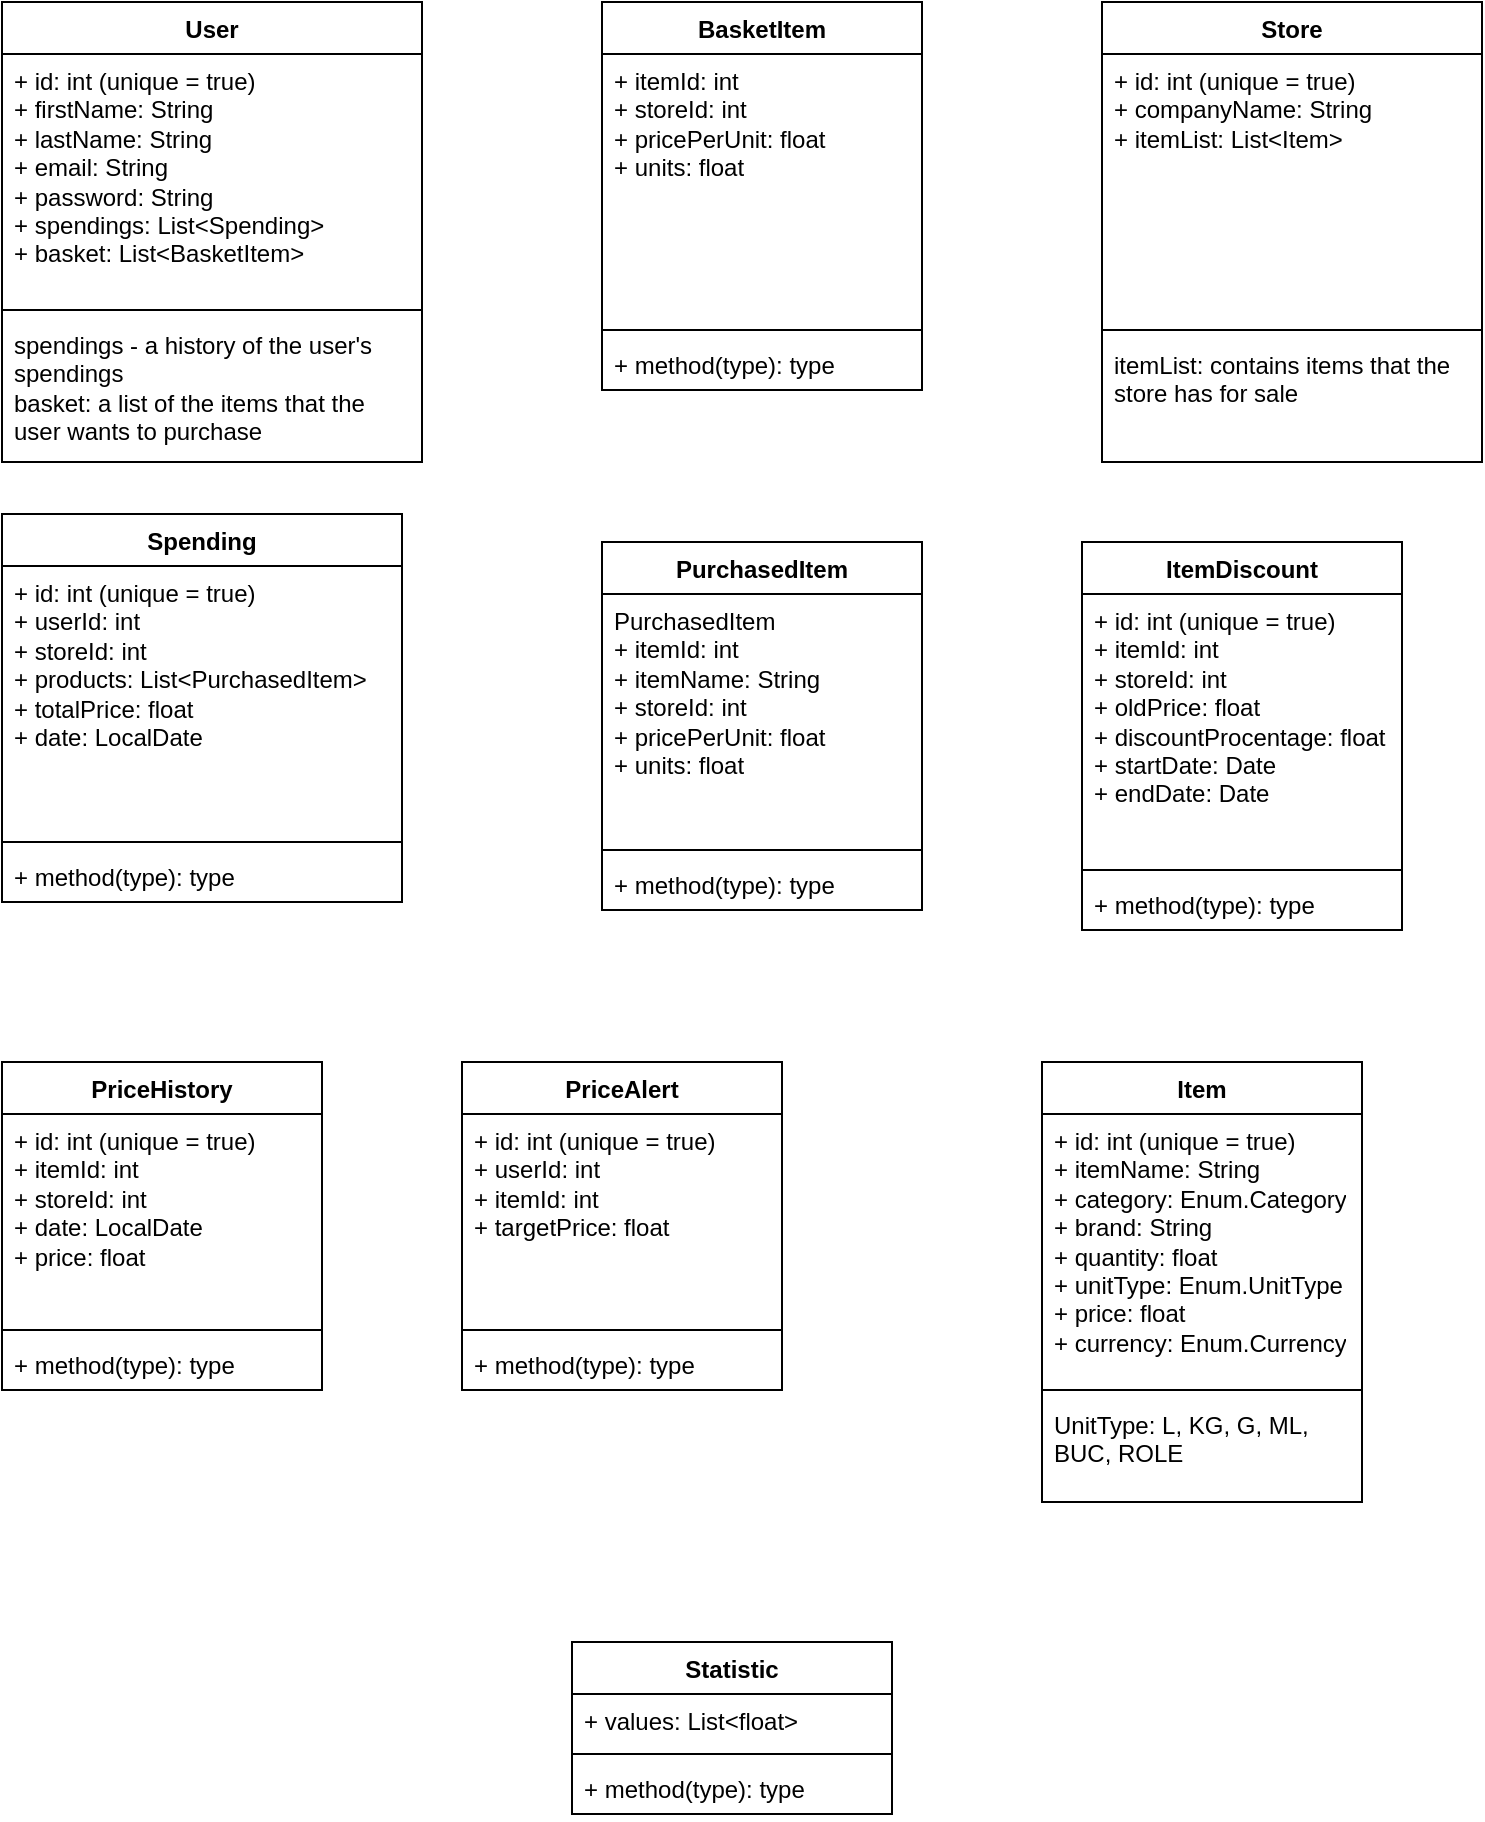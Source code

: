 <mxfile version="26.2.9">
  <diagram name="Page-1" id="oBmjqMou0cN_L18LnC0e">
    <mxGraphModel dx="1218" dy="796" grid="1" gridSize="10" guides="1" tooltips="1" connect="1" arrows="1" fold="1" page="1" pageScale="1" pageWidth="850" pageHeight="1100" math="0" shadow="0">
      <root>
        <mxCell id="0" />
        <mxCell id="1" parent="0" />
        <mxCell id="6WcfZO-MBWG4PQfNlBpW-2" value="User" style="swimlane;fontStyle=1;align=center;verticalAlign=top;childLayout=stackLayout;horizontal=1;startSize=26;horizontalStack=0;resizeParent=1;resizeParentMax=0;resizeLast=0;collapsible=1;marginBottom=0;whiteSpace=wrap;html=1;" vertex="1" parent="1">
          <mxGeometry x="60" y="40" width="210" height="230" as="geometry" />
        </mxCell>
        <mxCell id="6WcfZO-MBWG4PQfNlBpW-3" value="+ id: int (unique = true)&lt;div&gt;+ firstName: String&lt;/div&gt;&lt;div&gt;+ lastName: String&lt;/div&gt;&lt;div&gt;+ email: String&lt;/div&gt;&lt;div&gt;+ password: String&lt;/div&gt;&lt;div&gt;+ spendings: List&amp;lt;Spending&amp;gt;&lt;/div&gt;&lt;div&gt;+ basket: List&amp;lt;BasketItem&amp;gt;&lt;/div&gt;" style="text;strokeColor=none;fillColor=none;align=left;verticalAlign=top;spacingLeft=4;spacingRight=4;overflow=hidden;rotatable=0;points=[[0,0.5],[1,0.5]];portConstraint=eastwest;whiteSpace=wrap;html=1;" vertex="1" parent="6WcfZO-MBWG4PQfNlBpW-2">
          <mxGeometry y="26" width="210" height="124" as="geometry" />
        </mxCell>
        <mxCell id="6WcfZO-MBWG4PQfNlBpW-4" value="" style="line;strokeWidth=1;fillColor=none;align=left;verticalAlign=middle;spacingTop=-1;spacingLeft=3;spacingRight=3;rotatable=0;labelPosition=right;points=[];portConstraint=eastwest;strokeColor=inherit;" vertex="1" parent="6WcfZO-MBWG4PQfNlBpW-2">
          <mxGeometry y="150" width="210" height="8" as="geometry" />
        </mxCell>
        <mxCell id="6WcfZO-MBWG4PQfNlBpW-5" value="spendings - a history of the user&#39;s spendings&lt;div&gt;basket: a list of the items that the user wants to purchase&lt;/div&gt;" style="text;strokeColor=none;fillColor=none;align=left;verticalAlign=top;spacingLeft=4;spacingRight=4;overflow=hidden;rotatable=0;points=[[0,0.5],[1,0.5]];portConstraint=eastwest;whiteSpace=wrap;html=1;" vertex="1" parent="6WcfZO-MBWG4PQfNlBpW-2">
          <mxGeometry y="158" width="210" height="72" as="geometry" />
        </mxCell>
        <mxCell id="6WcfZO-MBWG4PQfNlBpW-6" value="Item" style="swimlane;fontStyle=1;align=center;verticalAlign=top;childLayout=stackLayout;horizontal=1;startSize=26;horizontalStack=0;resizeParent=1;resizeParentMax=0;resizeLast=0;collapsible=1;marginBottom=0;whiteSpace=wrap;html=1;" vertex="1" parent="1">
          <mxGeometry x="580" y="570" width="160" height="220" as="geometry" />
        </mxCell>
        <mxCell id="6WcfZO-MBWG4PQfNlBpW-7" value="+ id: int (unique = true)&lt;div&gt;+ itemName: String&lt;/div&gt;&lt;div&gt;+ category: Enum.Category&lt;/div&gt;&lt;div&gt;+ brand: String&lt;/div&gt;&lt;div&gt;+ quantity: float&lt;/div&gt;&lt;div&gt;+ unitType: Enum.UnitType&lt;/div&gt;&lt;div&gt;+ price: float&lt;/div&gt;&lt;div&gt;+ currency: Enum.Currency&lt;/div&gt;" style="text;strokeColor=none;fillColor=none;align=left;verticalAlign=top;spacingLeft=4;spacingRight=4;overflow=hidden;rotatable=0;points=[[0,0.5],[1,0.5]];portConstraint=eastwest;whiteSpace=wrap;html=1;" vertex="1" parent="6WcfZO-MBWG4PQfNlBpW-6">
          <mxGeometry y="26" width="160" height="134" as="geometry" />
        </mxCell>
        <mxCell id="6WcfZO-MBWG4PQfNlBpW-8" value="" style="line;strokeWidth=1;fillColor=none;align=left;verticalAlign=middle;spacingTop=-1;spacingLeft=3;spacingRight=3;rotatable=0;labelPosition=right;points=[];portConstraint=eastwest;strokeColor=inherit;" vertex="1" parent="6WcfZO-MBWG4PQfNlBpW-6">
          <mxGeometry y="160" width="160" height="8" as="geometry" />
        </mxCell>
        <mxCell id="6WcfZO-MBWG4PQfNlBpW-9" value="UnitType:&amp;nbsp;L, KG, G, ML, BUC, ROLE" style="text;strokeColor=none;fillColor=none;align=left;verticalAlign=top;spacingLeft=4;spacingRight=4;overflow=hidden;rotatable=0;points=[[0,0.5],[1,0.5]];portConstraint=eastwest;whiteSpace=wrap;html=1;" vertex="1" parent="6WcfZO-MBWG4PQfNlBpW-6">
          <mxGeometry y="168" width="160" height="52" as="geometry" />
        </mxCell>
        <mxCell id="6WcfZO-MBWG4PQfNlBpW-10" value="Statistic" style="swimlane;fontStyle=1;align=center;verticalAlign=top;childLayout=stackLayout;horizontal=1;startSize=26;horizontalStack=0;resizeParent=1;resizeParentMax=0;resizeLast=0;collapsible=1;marginBottom=0;whiteSpace=wrap;html=1;" vertex="1" parent="1">
          <mxGeometry x="345" y="860" width="160" height="86" as="geometry" />
        </mxCell>
        <mxCell id="6WcfZO-MBWG4PQfNlBpW-11" value="+ values: List&amp;lt;float&amp;gt;" style="text;strokeColor=none;fillColor=none;align=left;verticalAlign=top;spacingLeft=4;spacingRight=4;overflow=hidden;rotatable=0;points=[[0,0.5],[1,0.5]];portConstraint=eastwest;whiteSpace=wrap;html=1;" vertex="1" parent="6WcfZO-MBWG4PQfNlBpW-10">
          <mxGeometry y="26" width="160" height="26" as="geometry" />
        </mxCell>
        <mxCell id="6WcfZO-MBWG4PQfNlBpW-12" value="" style="line;strokeWidth=1;fillColor=none;align=left;verticalAlign=middle;spacingTop=-1;spacingLeft=3;spacingRight=3;rotatable=0;labelPosition=right;points=[];portConstraint=eastwest;strokeColor=inherit;" vertex="1" parent="6WcfZO-MBWG4PQfNlBpW-10">
          <mxGeometry y="52" width="160" height="8" as="geometry" />
        </mxCell>
        <mxCell id="6WcfZO-MBWG4PQfNlBpW-13" value="+ method(type): type" style="text;strokeColor=none;fillColor=none;align=left;verticalAlign=top;spacingLeft=4;spacingRight=4;overflow=hidden;rotatable=0;points=[[0,0.5],[1,0.5]];portConstraint=eastwest;whiteSpace=wrap;html=1;" vertex="1" parent="6WcfZO-MBWG4PQfNlBpW-10">
          <mxGeometry y="60" width="160" height="26" as="geometry" />
        </mxCell>
        <mxCell id="6WcfZO-MBWG4PQfNlBpW-14" value="Spending" style="swimlane;fontStyle=1;align=center;verticalAlign=top;childLayout=stackLayout;horizontal=1;startSize=26;horizontalStack=0;resizeParent=1;resizeParentMax=0;resizeLast=0;collapsible=1;marginBottom=0;whiteSpace=wrap;html=1;" vertex="1" parent="1">
          <mxGeometry x="60" y="296" width="200" height="194" as="geometry" />
        </mxCell>
        <mxCell id="6WcfZO-MBWG4PQfNlBpW-15" value="+ id: int (unique = true)&lt;div&gt;+ userId: int&lt;/div&gt;&lt;div&gt;+ storeId: int&lt;/div&gt;&lt;div&gt;+ products: List&amp;lt;PurchasedItem&amp;gt;&lt;/div&gt;&lt;div&gt;+ totalPrice: float&lt;/div&gt;&lt;div&gt;+ date: LocalDate&lt;/div&gt;" style="text;strokeColor=none;fillColor=none;align=left;verticalAlign=top;spacingLeft=4;spacingRight=4;overflow=hidden;rotatable=0;points=[[0,0.5],[1,0.5]];portConstraint=eastwest;whiteSpace=wrap;html=1;" vertex="1" parent="6WcfZO-MBWG4PQfNlBpW-14">
          <mxGeometry y="26" width="200" height="134" as="geometry" />
        </mxCell>
        <mxCell id="6WcfZO-MBWG4PQfNlBpW-16" value="" style="line;strokeWidth=1;fillColor=none;align=left;verticalAlign=middle;spacingTop=-1;spacingLeft=3;spacingRight=3;rotatable=0;labelPosition=right;points=[];portConstraint=eastwest;strokeColor=inherit;" vertex="1" parent="6WcfZO-MBWG4PQfNlBpW-14">
          <mxGeometry y="160" width="200" height="8" as="geometry" />
        </mxCell>
        <mxCell id="6WcfZO-MBWG4PQfNlBpW-17" value="+ method(type): type" style="text;strokeColor=none;fillColor=none;align=left;verticalAlign=top;spacingLeft=4;spacingRight=4;overflow=hidden;rotatable=0;points=[[0,0.5],[1,0.5]];portConstraint=eastwest;whiteSpace=wrap;html=1;" vertex="1" parent="6WcfZO-MBWG4PQfNlBpW-14">
          <mxGeometry y="168" width="200" height="26" as="geometry" />
        </mxCell>
        <mxCell id="6WcfZO-MBWG4PQfNlBpW-19" value="Store" style="swimlane;fontStyle=1;align=center;verticalAlign=top;childLayout=stackLayout;horizontal=1;startSize=26;horizontalStack=0;resizeParent=1;resizeParentMax=0;resizeLast=0;collapsible=1;marginBottom=0;whiteSpace=wrap;html=1;" vertex="1" parent="1">
          <mxGeometry x="610" y="40" width="190" height="230" as="geometry" />
        </mxCell>
        <mxCell id="6WcfZO-MBWG4PQfNlBpW-20" value="+ id: int (unique = true)&lt;div&gt;+ companyName: String&lt;/div&gt;&lt;div&gt;+ itemList: List&amp;lt;Item&amp;gt;&lt;/div&gt;" style="text;strokeColor=none;fillColor=none;align=left;verticalAlign=top;spacingLeft=4;spacingRight=4;overflow=hidden;rotatable=0;points=[[0,0.5],[1,0.5]];portConstraint=eastwest;whiteSpace=wrap;html=1;" vertex="1" parent="6WcfZO-MBWG4PQfNlBpW-19">
          <mxGeometry y="26" width="190" height="134" as="geometry" />
        </mxCell>
        <mxCell id="6WcfZO-MBWG4PQfNlBpW-21" value="" style="line;strokeWidth=1;fillColor=none;align=left;verticalAlign=middle;spacingTop=-1;spacingLeft=3;spacingRight=3;rotatable=0;labelPosition=right;points=[];portConstraint=eastwest;strokeColor=inherit;" vertex="1" parent="6WcfZO-MBWG4PQfNlBpW-19">
          <mxGeometry y="160" width="190" height="8" as="geometry" />
        </mxCell>
        <mxCell id="6WcfZO-MBWG4PQfNlBpW-22" value="itemList: contains items that the store has for sale" style="text;strokeColor=none;fillColor=none;align=left;verticalAlign=top;spacingLeft=4;spacingRight=4;overflow=hidden;rotatable=0;points=[[0,0.5],[1,0.5]];portConstraint=eastwest;whiteSpace=wrap;html=1;" vertex="1" parent="6WcfZO-MBWG4PQfNlBpW-19">
          <mxGeometry y="168" width="190" height="62" as="geometry" />
        </mxCell>
        <mxCell id="6WcfZO-MBWG4PQfNlBpW-23" value="ItemDiscount" style="swimlane;fontStyle=1;align=center;verticalAlign=top;childLayout=stackLayout;horizontal=1;startSize=26;horizontalStack=0;resizeParent=1;resizeParentMax=0;resizeLast=0;collapsible=1;marginBottom=0;whiteSpace=wrap;html=1;" vertex="1" parent="1">
          <mxGeometry x="600" y="310" width="160" height="194" as="geometry" />
        </mxCell>
        <mxCell id="6WcfZO-MBWG4PQfNlBpW-24" value="+ id: int (unique = true)&lt;div&gt;+ itemId: int&lt;/div&gt;&lt;div&gt;+ storeId: int&lt;/div&gt;&lt;div&gt;+ oldPrice: float&lt;/div&gt;&lt;div&gt;+ discountProcentage: float&lt;br&gt;&lt;div&gt;+ startDate: Date&lt;/div&gt;&lt;div&gt;+ endDate: Date&lt;/div&gt;&lt;/div&gt;" style="text;strokeColor=none;fillColor=none;align=left;verticalAlign=top;spacingLeft=4;spacingRight=4;overflow=hidden;rotatable=0;points=[[0,0.5],[1,0.5]];portConstraint=eastwest;whiteSpace=wrap;html=1;" vertex="1" parent="6WcfZO-MBWG4PQfNlBpW-23">
          <mxGeometry y="26" width="160" height="134" as="geometry" />
        </mxCell>
        <mxCell id="6WcfZO-MBWG4PQfNlBpW-25" value="" style="line;strokeWidth=1;fillColor=none;align=left;verticalAlign=middle;spacingTop=-1;spacingLeft=3;spacingRight=3;rotatable=0;labelPosition=right;points=[];portConstraint=eastwest;strokeColor=inherit;" vertex="1" parent="6WcfZO-MBWG4PQfNlBpW-23">
          <mxGeometry y="160" width="160" height="8" as="geometry" />
        </mxCell>
        <mxCell id="6WcfZO-MBWG4PQfNlBpW-26" value="+ method(type): type" style="text;strokeColor=none;fillColor=none;align=left;verticalAlign=top;spacingLeft=4;spacingRight=4;overflow=hidden;rotatable=0;points=[[0,0.5],[1,0.5]];portConstraint=eastwest;whiteSpace=wrap;html=1;" vertex="1" parent="6WcfZO-MBWG4PQfNlBpW-23">
          <mxGeometry y="168" width="160" height="26" as="geometry" />
        </mxCell>
        <mxCell id="6WcfZO-MBWG4PQfNlBpW-31" value="PriceHistory" style="swimlane;fontStyle=1;align=center;verticalAlign=top;childLayout=stackLayout;horizontal=1;startSize=26;horizontalStack=0;resizeParent=1;resizeParentMax=0;resizeLast=0;collapsible=1;marginBottom=0;whiteSpace=wrap;html=1;" vertex="1" parent="1">
          <mxGeometry x="60" y="570" width="160" height="164" as="geometry" />
        </mxCell>
        <mxCell id="6WcfZO-MBWG4PQfNlBpW-32" value="+ id: int (unique = true)&lt;div&gt;+ itemId: int&lt;/div&gt;&lt;div&gt;+ storeId: int&lt;/div&gt;&lt;div&gt;+ date: LocalDate&lt;/div&gt;&lt;div&gt;+ price: float&lt;/div&gt;" style="text;strokeColor=none;fillColor=none;align=left;verticalAlign=top;spacingLeft=4;spacingRight=4;overflow=hidden;rotatable=0;points=[[0,0.5],[1,0.5]];portConstraint=eastwest;whiteSpace=wrap;html=1;" vertex="1" parent="6WcfZO-MBWG4PQfNlBpW-31">
          <mxGeometry y="26" width="160" height="104" as="geometry" />
        </mxCell>
        <mxCell id="6WcfZO-MBWG4PQfNlBpW-33" value="" style="line;strokeWidth=1;fillColor=none;align=left;verticalAlign=middle;spacingTop=-1;spacingLeft=3;spacingRight=3;rotatable=0;labelPosition=right;points=[];portConstraint=eastwest;strokeColor=inherit;" vertex="1" parent="6WcfZO-MBWG4PQfNlBpW-31">
          <mxGeometry y="130" width="160" height="8" as="geometry" />
        </mxCell>
        <mxCell id="6WcfZO-MBWG4PQfNlBpW-34" value="+ method(type): type" style="text;strokeColor=none;fillColor=none;align=left;verticalAlign=top;spacingLeft=4;spacingRight=4;overflow=hidden;rotatable=0;points=[[0,0.5],[1,0.5]];portConstraint=eastwest;whiteSpace=wrap;html=1;" vertex="1" parent="6WcfZO-MBWG4PQfNlBpW-31">
          <mxGeometry y="138" width="160" height="26" as="geometry" />
        </mxCell>
        <mxCell id="6WcfZO-MBWG4PQfNlBpW-35" value="PriceAlert" style="swimlane;fontStyle=1;align=center;verticalAlign=top;childLayout=stackLayout;horizontal=1;startSize=26;horizontalStack=0;resizeParent=1;resizeParentMax=0;resizeLast=0;collapsible=1;marginBottom=0;whiteSpace=wrap;html=1;" vertex="1" parent="1">
          <mxGeometry x="290" y="570" width="160" height="164" as="geometry" />
        </mxCell>
        <mxCell id="6WcfZO-MBWG4PQfNlBpW-36" value="+ id: int (unique = true)&lt;div&gt;+ userId: int&lt;/div&gt;&lt;div&gt;+ itemId: int&lt;/div&gt;&lt;div&gt;+ targetPrice: float&lt;/div&gt;" style="text;strokeColor=none;fillColor=none;align=left;verticalAlign=top;spacingLeft=4;spacingRight=4;overflow=hidden;rotatable=0;points=[[0,0.5],[1,0.5]];portConstraint=eastwest;whiteSpace=wrap;html=1;" vertex="1" parent="6WcfZO-MBWG4PQfNlBpW-35">
          <mxGeometry y="26" width="160" height="104" as="geometry" />
        </mxCell>
        <mxCell id="6WcfZO-MBWG4PQfNlBpW-37" value="" style="line;strokeWidth=1;fillColor=none;align=left;verticalAlign=middle;spacingTop=-1;spacingLeft=3;spacingRight=3;rotatable=0;labelPosition=right;points=[];portConstraint=eastwest;strokeColor=inherit;" vertex="1" parent="6WcfZO-MBWG4PQfNlBpW-35">
          <mxGeometry y="130" width="160" height="8" as="geometry" />
        </mxCell>
        <mxCell id="6WcfZO-MBWG4PQfNlBpW-38" value="+ method(type): type" style="text;strokeColor=none;fillColor=none;align=left;verticalAlign=top;spacingLeft=4;spacingRight=4;overflow=hidden;rotatable=0;points=[[0,0.5],[1,0.5]];portConstraint=eastwest;whiteSpace=wrap;html=1;" vertex="1" parent="6WcfZO-MBWG4PQfNlBpW-35">
          <mxGeometry y="138" width="160" height="26" as="geometry" />
        </mxCell>
        <mxCell id="6WcfZO-MBWG4PQfNlBpW-40" value="BasketItem" style="swimlane;fontStyle=1;align=center;verticalAlign=top;childLayout=stackLayout;horizontal=1;startSize=26;horizontalStack=0;resizeParent=1;resizeParentMax=0;resizeLast=0;collapsible=1;marginBottom=0;whiteSpace=wrap;html=1;" vertex="1" parent="1">
          <mxGeometry x="360" y="40" width="160" height="194" as="geometry" />
        </mxCell>
        <mxCell id="6WcfZO-MBWG4PQfNlBpW-41" value="&lt;div&gt;+ itemId: int&lt;/div&gt;&lt;div&gt;+ storeId: int&lt;/div&gt;&lt;div&gt;+ pricePerUnit: float&lt;/div&gt;&lt;div&gt;+ units: float&lt;/div&gt;" style="text;strokeColor=none;fillColor=none;align=left;verticalAlign=top;spacingLeft=4;spacingRight=4;overflow=hidden;rotatable=0;points=[[0,0.5],[1,0.5]];portConstraint=eastwest;whiteSpace=wrap;html=1;" vertex="1" parent="6WcfZO-MBWG4PQfNlBpW-40">
          <mxGeometry y="26" width="160" height="134" as="geometry" />
        </mxCell>
        <mxCell id="6WcfZO-MBWG4PQfNlBpW-42" value="" style="line;strokeWidth=1;fillColor=none;align=left;verticalAlign=middle;spacingTop=-1;spacingLeft=3;spacingRight=3;rotatable=0;labelPosition=right;points=[];portConstraint=eastwest;strokeColor=inherit;" vertex="1" parent="6WcfZO-MBWG4PQfNlBpW-40">
          <mxGeometry y="160" width="160" height="8" as="geometry" />
        </mxCell>
        <mxCell id="6WcfZO-MBWG4PQfNlBpW-43" value="+ method(type): type" style="text;strokeColor=none;fillColor=none;align=left;verticalAlign=top;spacingLeft=4;spacingRight=4;overflow=hidden;rotatable=0;points=[[0,0.5],[1,0.5]];portConstraint=eastwest;whiteSpace=wrap;html=1;" vertex="1" parent="6WcfZO-MBWG4PQfNlBpW-40">
          <mxGeometry y="168" width="160" height="26" as="geometry" />
        </mxCell>
        <mxCell id="6WcfZO-MBWG4PQfNlBpW-44" value="PurchasedItem" style="swimlane;fontStyle=1;align=center;verticalAlign=top;childLayout=stackLayout;horizontal=1;startSize=26;horizontalStack=0;resizeParent=1;resizeParentMax=0;resizeLast=0;collapsible=1;marginBottom=0;whiteSpace=wrap;html=1;" vertex="1" parent="1">
          <mxGeometry x="360" y="310" width="160" height="184" as="geometry" />
        </mxCell>
        <mxCell id="6WcfZO-MBWG4PQfNlBpW-45" value="&lt;div&gt;PurchasedItem&lt;/div&gt;&lt;div&gt;+ itemId: int&lt;/div&gt;&lt;div&gt;+ itemName: String&lt;/div&gt;&lt;div&gt;+ storeId: int&lt;/div&gt;&lt;div&gt;+ pricePerUnit: float&lt;/div&gt;&lt;div&gt;+ units: float&lt;/div&gt;&lt;div&gt;&lt;br&gt;&lt;/div&gt;" style="text;strokeColor=none;fillColor=none;align=left;verticalAlign=top;spacingLeft=4;spacingRight=4;overflow=hidden;rotatable=0;points=[[0,0.5],[1,0.5]];portConstraint=eastwest;whiteSpace=wrap;html=1;" vertex="1" parent="6WcfZO-MBWG4PQfNlBpW-44">
          <mxGeometry y="26" width="160" height="124" as="geometry" />
        </mxCell>
        <mxCell id="6WcfZO-MBWG4PQfNlBpW-46" value="" style="line;strokeWidth=1;fillColor=none;align=left;verticalAlign=middle;spacingTop=-1;spacingLeft=3;spacingRight=3;rotatable=0;labelPosition=right;points=[];portConstraint=eastwest;strokeColor=inherit;" vertex="1" parent="6WcfZO-MBWG4PQfNlBpW-44">
          <mxGeometry y="150" width="160" height="8" as="geometry" />
        </mxCell>
        <mxCell id="6WcfZO-MBWG4PQfNlBpW-47" value="+ method(type): type" style="text;strokeColor=none;fillColor=none;align=left;verticalAlign=top;spacingLeft=4;spacingRight=4;overflow=hidden;rotatable=0;points=[[0,0.5],[1,0.5]];portConstraint=eastwest;whiteSpace=wrap;html=1;" vertex="1" parent="6WcfZO-MBWG4PQfNlBpW-44">
          <mxGeometry y="158" width="160" height="26" as="geometry" />
        </mxCell>
      </root>
    </mxGraphModel>
  </diagram>
</mxfile>
